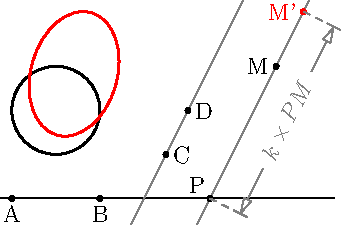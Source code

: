     import geometry;
    size(6cm,0);
    pen bpp=linewidth(bp); real k=sqrt(2);
    point A=(0,0), B=(2,0), C=(3.5,1);
    point D=(4,2), M=(6,3);
    path cle=shift(1,2)*unitcircle;
    draw(cle, bpp);
    draw(line(A,B));
    draw(line(C,D), grey);

    transform dilate=scale(k,A,B,C,D);
    draw(dilate*cle, bpp+red);
    point Mp=dilate*M;

    point P=intersectionpoint(line(A,B), line(M,Mp));
    draw(line(P,M), grey);
    dot("A", A, S); dot("B", B, S); dot("C", C);
    dot("D", D); dot("M", M, W); dot("P", P, NW);
    dot("M'", Mp, W, red);
    distance("$k\times PM$", P, Mp, 6mm, grey,
    joinpen=grey+dashed);
